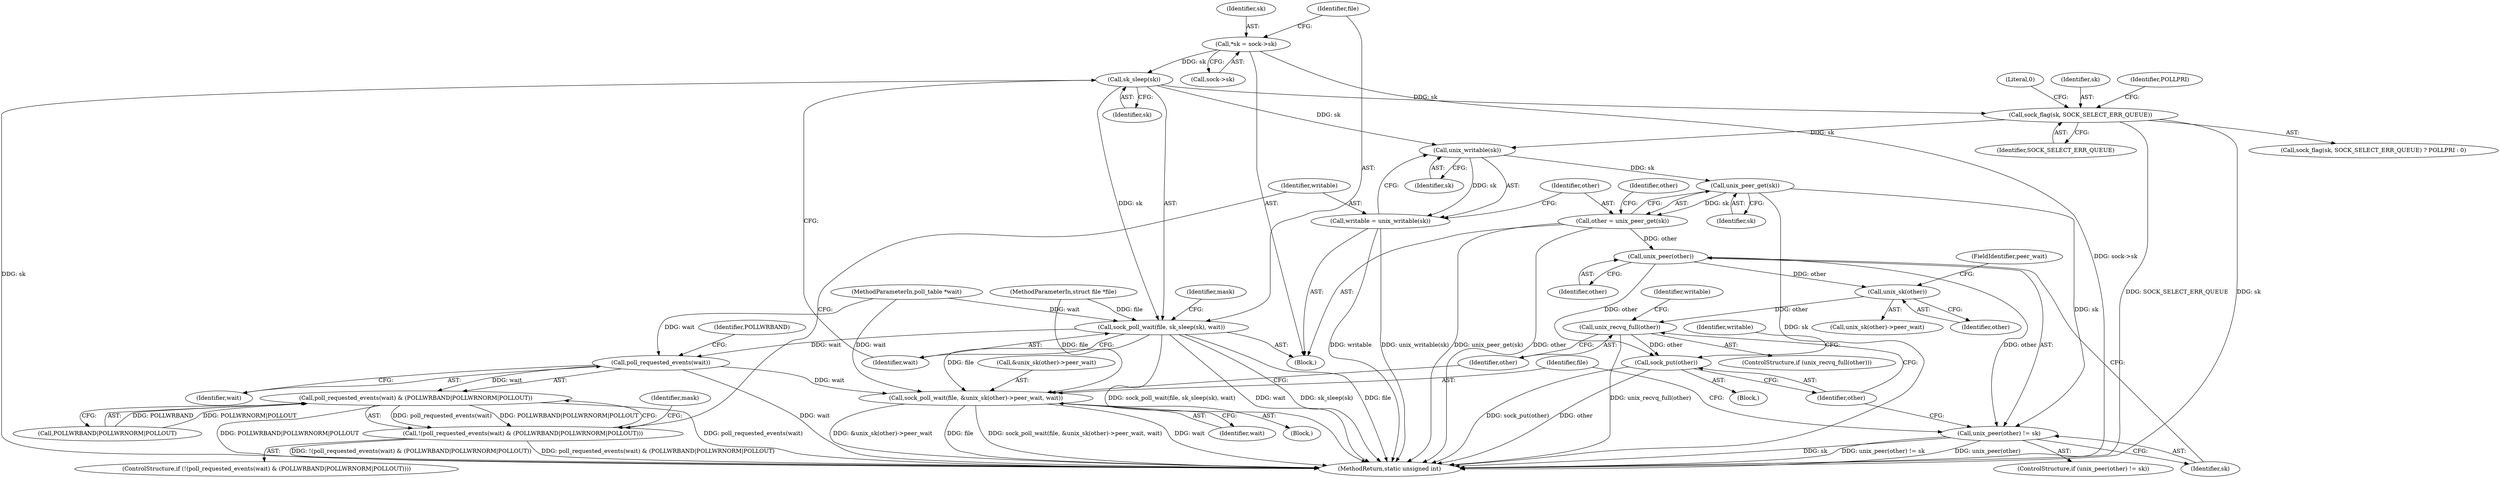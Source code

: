 digraph "1_linux_7d267278a9ece963d77eefec61630223fce08c6c_1@API" {
"1000121" [label="(Call,sk_sleep(sk))"];
"1000111" [label="(Call,*sk = sock->sk)"];
"1000119" [label="(Call,sock_poll_wait(file, sk_sleep(sk), wait))"];
"1000209" [label="(Call,poll_requested_events(wait))"];
"1000208" [label="(Call,poll_requested_events(wait) & (POLLWRBAND|POLLWRNORM|POLLOUT))"];
"1000207" [label="(Call,!(poll_requested_events(wait) & (POLLWRBAND|POLLWRNORM|POLLOUT)))"];
"1000235" [label="(Call,sock_poll_wait(file, &unix_sk(other)->peer_wait, wait))"];
"1000143" [label="(Call,sock_flag(sk, SOCK_SELECT_ERR_QUEUE))"];
"1000220" [label="(Call,unix_writable(sk))"];
"1000218" [label="(Call,writable = unix_writable(sk))"];
"1000224" [label="(Call,unix_peer_get(sk))"];
"1000222" [label="(Call,other = unix_peer_get(sk))"];
"1000231" [label="(Call,unix_peer(other))"];
"1000230" [label="(Call,unix_peer(other) != sk)"];
"1000239" [label="(Call,unix_sk(other))"];
"1000244" [label="(Call,unix_recvq_full(other))"];
"1000249" [label="(Call,sock_put(other))"];
"1000217" [label="(Identifier,mask)"];
"1000119" [label="(Call,sock_poll_wait(file, sk_sleep(sk), wait))"];
"1000240" [label="(Identifier,other)"];
"1000224" [label="(Call,unix_peer_get(sk))"];
"1000219" [label="(Identifier,writable)"];
"1000231" [label="(Call,unix_peer(other))"];
"1000249" [label="(Call,sock_put(other))"];
"1000245" [label="(Identifier,other)"];
"1000111" [label="(Call,*sk = sock->sk)"];
"1000146" [label="(Identifier,POLLPRI)"];
"1000243" [label="(ControlStructure,if (unix_recvq_full(other)))"];
"1000225" [label="(Identifier,sk)"];
"1000142" [label="(Call,sock_flag(sk, SOCK_SELECT_ERR_QUEUE) ? POLLPRI : 0)"];
"1000250" [label="(Identifier,other)"];
"1000122" [label="(Identifier,sk)"];
"1000271" [label="(MethodReturn,static unsigned int)"];
"1000108" [label="(MethodParameterIn,poll_table *wait)"];
"1000232" [label="(Identifier,other)"];
"1000247" [label="(Identifier,writable)"];
"1000211" [label="(Call,POLLWRBAND|POLLWRNORM|POLLOUT)"];
"1000109" [label="(Block,)"];
"1000209" [label="(Call,poll_requested_events(wait))"];
"1000125" [label="(Identifier,mask)"];
"1000229" [label="(ControlStructure,if (unix_peer(other) != sk))"];
"1000236" [label="(Identifier,file)"];
"1000143" [label="(Call,sock_flag(sk, SOCK_SELECT_ERR_QUEUE))"];
"1000242" [label="(Identifier,wait)"];
"1000206" [label="(ControlStructure,if (!(poll_requested_events(wait) & (POLLWRBAND|POLLWRNORM|POLLOUT))))"];
"1000210" [label="(Identifier,wait)"];
"1000230" [label="(Call,unix_peer(other) != sk)"];
"1000239" [label="(Call,unix_sk(other))"];
"1000121" [label="(Call,sk_sleep(sk))"];
"1000113" [label="(Call,sock->sk)"];
"1000222" [label="(Call,other = unix_peer_get(sk))"];
"1000241" [label="(FieldIdentifier,peer_wait)"];
"1000112" [label="(Identifier,sk)"];
"1000208" [label="(Call,poll_requested_events(wait) & (POLLWRBAND|POLLWRNORM|POLLOUT))"];
"1000233" [label="(Identifier,sk)"];
"1000220" [label="(Call,unix_writable(sk))"];
"1000238" [label="(Call,unix_sk(other)->peer_wait)"];
"1000227" [label="(Identifier,other)"];
"1000147" [label="(Literal,0)"];
"1000218" [label="(Call,writable = unix_writable(sk))"];
"1000145" [label="(Identifier,SOCK_SELECT_ERR_QUEUE)"];
"1000223" [label="(Identifier,other)"];
"1000212" [label="(Identifier,POLLWRBAND)"];
"1000221" [label="(Identifier,sk)"];
"1000120" [label="(Identifier,file)"];
"1000252" [label="(Identifier,writable)"];
"1000207" [label="(Call,!(poll_requested_events(wait) & (POLLWRBAND|POLLWRNORM|POLLOUT)))"];
"1000235" [label="(Call,sock_poll_wait(file, &unix_sk(other)->peer_wait, wait))"];
"1000106" [label="(MethodParameterIn,struct file *file)"];
"1000237" [label="(Call,&unix_sk(other)->peer_wait)"];
"1000244" [label="(Call,unix_recvq_full(other))"];
"1000144" [label="(Identifier,sk)"];
"1000228" [label="(Block,)"];
"1000123" [label="(Identifier,wait)"];
"1000234" [label="(Block,)"];
"1000121" -> "1000119"  [label="AST: "];
"1000121" -> "1000122"  [label="CFG: "];
"1000122" -> "1000121"  [label="AST: "];
"1000123" -> "1000121"  [label="CFG: "];
"1000121" -> "1000271"  [label="DDG: sk"];
"1000121" -> "1000119"  [label="DDG: sk"];
"1000111" -> "1000121"  [label="DDG: sk"];
"1000121" -> "1000143"  [label="DDG: sk"];
"1000121" -> "1000220"  [label="DDG: sk"];
"1000111" -> "1000109"  [label="AST: "];
"1000111" -> "1000113"  [label="CFG: "];
"1000112" -> "1000111"  [label="AST: "];
"1000113" -> "1000111"  [label="AST: "];
"1000120" -> "1000111"  [label="CFG: "];
"1000111" -> "1000271"  [label="DDG: sock->sk"];
"1000119" -> "1000109"  [label="AST: "];
"1000119" -> "1000123"  [label="CFG: "];
"1000120" -> "1000119"  [label="AST: "];
"1000123" -> "1000119"  [label="AST: "];
"1000125" -> "1000119"  [label="CFG: "];
"1000119" -> "1000271"  [label="DDG: wait"];
"1000119" -> "1000271"  [label="DDG: sk_sleep(sk)"];
"1000119" -> "1000271"  [label="DDG: file"];
"1000119" -> "1000271"  [label="DDG: sock_poll_wait(file, sk_sleep(sk), wait)"];
"1000106" -> "1000119"  [label="DDG: file"];
"1000108" -> "1000119"  [label="DDG: wait"];
"1000119" -> "1000209"  [label="DDG: wait"];
"1000119" -> "1000235"  [label="DDG: file"];
"1000209" -> "1000208"  [label="AST: "];
"1000209" -> "1000210"  [label="CFG: "];
"1000210" -> "1000209"  [label="AST: "];
"1000212" -> "1000209"  [label="CFG: "];
"1000209" -> "1000271"  [label="DDG: wait"];
"1000209" -> "1000208"  [label="DDG: wait"];
"1000108" -> "1000209"  [label="DDG: wait"];
"1000209" -> "1000235"  [label="DDG: wait"];
"1000208" -> "1000207"  [label="AST: "];
"1000208" -> "1000211"  [label="CFG: "];
"1000211" -> "1000208"  [label="AST: "];
"1000207" -> "1000208"  [label="CFG: "];
"1000208" -> "1000271"  [label="DDG: poll_requested_events(wait)"];
"1000208" -> "1000271"  [label="DDG: POLLWRBAND|POLLWRNORM|POLLOUT"];
"1000208" -> "1000207"  [label="DDG: poll_requested_events(wait)"];
"1000208" -> "1000207"  [label="DDG: POLLWRBAND|POLLWRNORM|POLLOUT"];
"1000211" -> "1000208"  [label="DDG: POLLWRBAND"];
"1000211" -> "1000208"  [label="DDG: POLLWRNORM|POLLOUT"];
"1000207" -> "1000206"  [label="AST: "];
"1000217" -> "1000207"  [label="CFG: "];
"1000219" -> "1000207"  [label="CFG: "];
"1000207" -> "1000271"  [label="DDG: poll_requested_events(wait) & (POLLWRBAND|POLLWRNORM|POLLOUT)"];
"1000207" -> "1000271"  [label="DDG: !(poll_requested_events(wait) & (POLLWRBAND|POLLWRNORM|POLLOUT))"];
"1000235" -> "1000234"  [label="AST: "];
"1000235" -> "1000242"  [label="CFG: "];
"1000236" -> "1000235"  [label="AST: "];
"1000237" -> "1000235"  [label="AST: "];
"1000242" -> "1000235"  [label="AST: "];
"1000245" -> "1000235"  [label="CFG: "];
"1000235" -> "1000271"  [label="DDG: &unix_sk(other)->peer_wait"];
"1000235" -> "1000271"  [label="DDG: file"];
"1000235" -> "1000271"  [label="DDG: sock_poll_wait(file, &unix_sk(other)->peer_wait, wait)"];
"1000235" -> "1000271"  [label="DDG: wait"];
"1000106" -> "1000235"  [label="DDG: file"];
"1000108" -> "1000235"  [label="DDG: wait"];
"1000143" -> "1000142"  [label="AST: "];
"1000143" -> "1000145"  [label="CFG: "];
"1000144" -> "1000143"  [label="AST: "];
"1000145" -> "1000143"  [label="AST: "];
"1000146" -> "1000143"  [label="CFG: "];
"1000147" -> "1000143"  [label="CFG: "];
"1000143" -> "1000271"  [label="DDG: sk"];
"1000143" -> "1000271"  [label="DDG: SOCK_SELECT_ERR_QUEUE"];
"1000143" -> "1000220"  [label="DDG: sk"];
"1000220" -> "1000218"  [label="AST: "];
"1000220" -> "1000221"  [label="CFG: "];
"1000221" -> "1000220"  [label="AST: "];
"1000218" -> "1000220"  [label="CFG: "];
"1000220" -> "1000218"  [label="DDG: sk"];
"1000220" -> "1000224"  [label="DDG: sk"];
"1000218" -> "1000109"  [label="AST: "];
"1000219" -> "1000218"  [label="AST: "];
"1000223" -> "1000218"  [label="CFG: "];
"1000218" -> "1000271"  [label="DDG: writable"];
"1000218" -> "1000271"  [label="DDG: unix_writable(sk)"];
"1000224" -> "1000222"  [label="AST: "];
"1000224" -> "1000225"  [label="CFG: "];
"1000225" -> "1000224"  [label="AST: "];
"1000222" -> "1000224"  [label="CFG: "];
"1000224" -> "1000271"  [label="DDG: sk"];
"1000224" -> "1000222"  [label="DDG: sk"];
"1000224" -> "1000230"  [label="DDG: sk"];
"1000222" -> "1000109"  [label="AST: "];
"1000223" -> "1000222"  [label="AST: "];
"1000227" -> "1000222"  [label="CFG: "];
"1000222" -> "1000271"  [label="DDG: other"];
"1000222" -> "1000271"  [label="DDG: unix_peer_get(sk)"];
"1000222" -> "1000231"  [label="DDG: other"];
"1000231" -> "1000230"  [label="AST: "];
"1000231" -> "1000232"  [label="CFG: "];
"1000232" -> "1000231"  [label="AST: "];
"1000233" -> "1000231"  [label="CFG: "];
"1000231" -> "1000230"  [label="DDG: other"];
"1000231" -> "1000239"  [label="DDG: other"];
"1000231" -> "1000249"  [label="DDG: other"];
"1000230" -> "1000229"  [label="AST: "];
"1000230" -> "1000233"  [label="CFG: "];
"1000233" -> "1000230"  [label="AST: "];
"1000236" -> "1000230"  [label="CFG: "];
"1000250" -> "1000230"  [label="CFG: "];
"1000230" -> "1000271"  [label="DDG: unix_peer(other)"];
"1000230" -> "1000271"  [label="DDG: sk"];
"1000230" -> "1000271"  [label="DDG: unix_peer(other) != sk"];
"1000239" -> "1000238"  [label="AST: "];
"1000239" -> "1000240"  [label="CFG: "];
"1000240" -> "1000239"  [label="AST: "];
"1000241" -> "1000239"  [label="CFG: "];
"1000239" -> "1000244"  [label="DDG: other"];
"1000244" -> "1000243"  [label="AST: "];
"1000244" -> "1000245"  [label="CFG: "];
"1000245" -> "1000244"  [label="AST: "];
"1000247" -> "1000244"  [label="CFG: "];
"1000250" -> "1000244"  [label="CFG: "];
"1000244" -> "1000271"  [label="DDG: unix_recvq_full(other)"];
"1000244" -> "1000249"  [label="DDG: other"];
"1000249" -> "1000228"  [label="AST: "];
"1000249" -> "1000250"  [label="CFG: "];
"1000250" -> "1000249"  [label="AST: "];
"1000252" -> "1000249"  [label="CFG: "];
"1000249" -> "1000271"  [label="DDG: other"];
"1000249" -> "1000271"  [label="DDG: sock_put(other)"];
}
